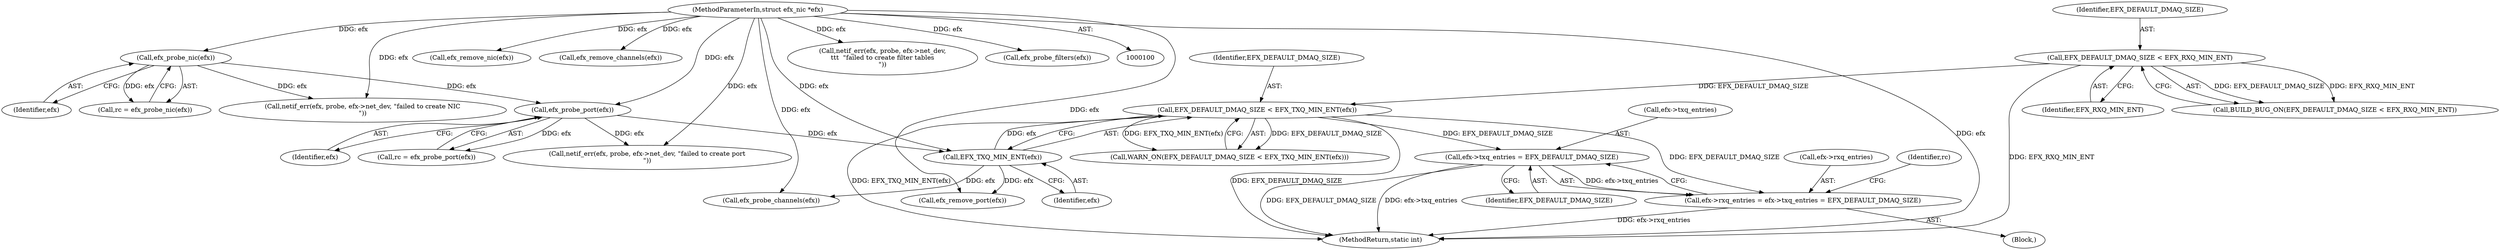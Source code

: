 digraph "0_linux_68cb695ccecf949d48949e72f8ce591fdaaa325c@pointer" {
"1000154" [label="(Call,efx->txq_entries = EFX_DEFAULT_DMAQ_SIZE)"];
"1000140" [label="(Call,EFX_DEFAULT_DMAQ_SIZE < EFX_TXQ_MIN_ENT(efx))"];
"1000135" [label="(Call,EFX_DEFAULT_DMAQ_SIZE < EFX_RXQ_MIN_ENT)"];
"1000142" [label="(Call,EFX_TXQ_MIN_ENT(efx))"];
"1000121" [label="(Call,efx_probe_port(efx))"];
"1000106" [label="(Call,efx_probe_nic(efx))"];
"1000101" [label="(MethodParameterIn,struct efx_nic *efx)"];
"1000150" [label="(Call,efx->rxq_entries = efx->txq_entries = EFX_DEFAULT_DMAQ_SIZE)"];
"1000111" [label="(Call,netif_err(efx, probe, efx->net_dev, \"failed to create NIC\n\"))"];
"1000190" [label="(Call,efx_remove_nic(efx))"];
"1000107" [label="(Identifier,efx)"];
"1000184" [label="(Call,efx_remove_channels(efx))"];
"1000161" [label="(Call,efx_probe_channels(efx))"];
"1000121" [label="(Call,efx_probe_port(efx))"];
"1000101" [label="(MethodParameterIn,struct efx_nic *efx)"];
"1000187" [label="(Call,efx_remove_port(efx))"];
"1000143" [label="(Identifier,efx)"];
"1000142" [label="(Call,EFX_TXQ_MIN_ENT(efx))"];
"1000135" [label="(Call,EFX_DEFAULT_DMAQ_SIZE < EFX_RXQ_MIN_ENT)"];
"1000126" [label="(Call,netif_err(efx, probe, efx->net_dev, \"failed to create port\n\"))"];
"1000154" [label="(Call,efx->txq_entries = EFX_DEFAULT_DMAQ_SIZE)"];
"1000155" [label="(Call,efx->txq_entries)"];
"1000102" [label="(Block,)"];
"1000141" [label="(Identifier,EFX_DEFAULT_DMAQ_SIZE)"];
"1000119" [label="(Call,rc = efx_probe_port(efx))"];
"1000106" [label="(Call,efx_probe_nic(efx))"];
"1000122" [label="(Identifier,efx)"];
"1000158" [label="(Identifier,EFX_DEFAULT_DMAQ_SIZE)"];
"1000195" [label="(MethodReturn,static int)"];
"1000104" [label="(Call,rc = efx_probe_nic(efx))"];
"1000173" [label="(Call,netif_err(efx, probe, efx->net_dev,\n\t\t\t  \"failed to create filter tables\n\"))"];
"1000151" [label="(Call,efx->rxq_entries)"];
"1000140" [label="(Call,EFX_DEFAULT_DMAQ_SIZE < EFX_TXQ_MIN_ENT(efx))"];
"1000139" [label="(Call,WARN_ON(EFX_DEFAULT_DMAQ_SIZE < EFX_TXQ_MIN_ENT(efx)))"];
"1000137" [label="(Identifier,EFX_RXQ_MIN_ENT)"];
"1000134" [label="(Call,BUILD_BUG_ON(EFX_DEFAULT_DMAQ_SIZE < EFX_RXQ_MIN_ENT))"];
"1000168" [label="(Call,efx_probe_filters(efx))"];
"1000150" [label="(Call,efx->rxq_entries = efx->txq_entries = EFX_DEFAULT_DMAQ_SIZE)"];
"1000160" [label="(Identifier,rc)"];
"1000136" [label="(Identifier,EFX_DEFAULT_DMAQ_SIZE)"];
"1000154" -> "1000150"  [label="AST: "];
"1000154" -> "1000158"  [label="CFG: "];
"1000155" -> "1000154"  [label="AST: "];
"1000158" -> "1000154"  [label="AST: "];
"1000150" -> "1000154"  [label="CFG: "];
"1000154" -> "1000195"  [label="DDG: efx->txq_entries"];
"1000154" -> "1000195"  [label="DDG: EFX_DEFAULT_DMAQ_SIZE"];
"1000154" -> "1000150"  [label="DDG: efx->txq_entries"];
"1000140" -> "1000154"  [label="DDG: EFX_DEFAULT_DMAQ_SIZE"];
"1000140" -> "1000139"  [label="AST: "];
"1000140" -> "1000142"  [label="CFG: "];
"1000141" -> "1000140"  [label="AST: "];
"1000142" -> "1000140"  [label="AST: "];
"1000139" -> "1000140"  [label="CFG: "];
"1000140" -> "1000195"  [label="DDG: EFX_TXQ_MIN_ENT(efx)"];
"1000140" -> "1000195"  [label="DDG: EFX_DEFAULT_DMAQ_SIZE"];
"1000140" -> "1000139"  [label="DDG: EFX_DEFAULT_DMAQ_SIZE"];
"1000140" -> "1000139"  [label="DDG: EFX_TXQ_MIN_ENT(efx)"];
"1000135" -> "1000140"  [label="DDG: EFX_DEFAULT_DMAQ_SIZE"];
"1000142" -> "1000140"  [label="DDG: efx"];
"1000140" -> "1000150"  [label="DDG: EFX_DEFAULT_DMAQ_SIZE"];
"1000135" -> "1000134"  [label="AST: "];
"1000135" -> "1000137"  [label="CFG: "];
"1000136" -> "1000135"  [label="AST: "];
"1000137" -> "1000135"  [label="AST: "];
"1000134" -> "1000135"  [label="CFG: "];
"1000135" -> "1000195"  [label="DDG: EFX_RXQ_MIN_ENT"];
"1000135" -> "1000134"  [label="DDG: EFX_DEFAULT_DMAQ_SIZE"];
"1000135" -> "1000134"  [label="DDG: EFX_RXQ_MIN_ENT"];
"1000142" -> "1000143"  [label="CFG: "];
"1000143" -> "1000142"  [label="AST: "];
"1000121" -> "1000142"  [label="DDG: efx"];
"1000101" -> "1000142"  [label="DDG: efx"];
"1000142" -> "1000161"  [label="DDG: efx"];
"1000142" -> "1000187"  [label="DDG: efx"];
"1000121" -> "1000119"  [label="AST: "];
"1000121" -> "1000122"  [label="CFG: "];
"1000122" -> "1000121"  [label="AST: "];
"1000119" -> "1000121"  [label="CFG: "];
"1000121" -> "1000119"  [label="DDG: efx"];
"1000106" -> "1000121"  [label="DDG: efx"];
"1000101" -> "1000121"  [label="DDG: efx"];
"1000121" -> "1000126"  [label="DDG: efx"];
"1000106" -> "1000104"  [label="AST: "];
"1000106" -> "1000107"  [label="CFG: "];
"1000107" -> "1000106"  [label="AST: "];
"1000104" -> "1000106"  [label="CFG: "];
"1000106" -> "1000104"  [label="DDG: efx"];
"1000101" -> "1000106"  [label="DDG: efx"];
"1000106" -> "1000111"  [label="DDG: efx"];
"1000101" -> "1000100"  [label="AST: "];
"1000101" -> "1000195"  [label="DDG: efx"];
"1000101" -> "1000111"  [label="DDG: efx"];
"1000101" -> "1000126"  [label="DDG: efx"];
"1000101" -> "1000161"  [label="DDG: efx"];
"1000101" -> "1000168"  [label="DDG: efx"];
"1000101" -> "1000173"  [label="DDG: efx"];
"1000101" -> "1000184"  [label="DDG: efx"];
"1000101" -> "1000187"  [label="DDG: efx"];
"1000101" -> "1000190"  [label="DDG: efx"];
"1000150" -> "1000102"  [label="AST: "];
"1000151" -> "1000150"  [label="AST: "];
"1000160" -> "1000150"  [label="CFG: "];
"1000150" -> "1000195"  [label="DDG: efx->rxq_entries"];
}
